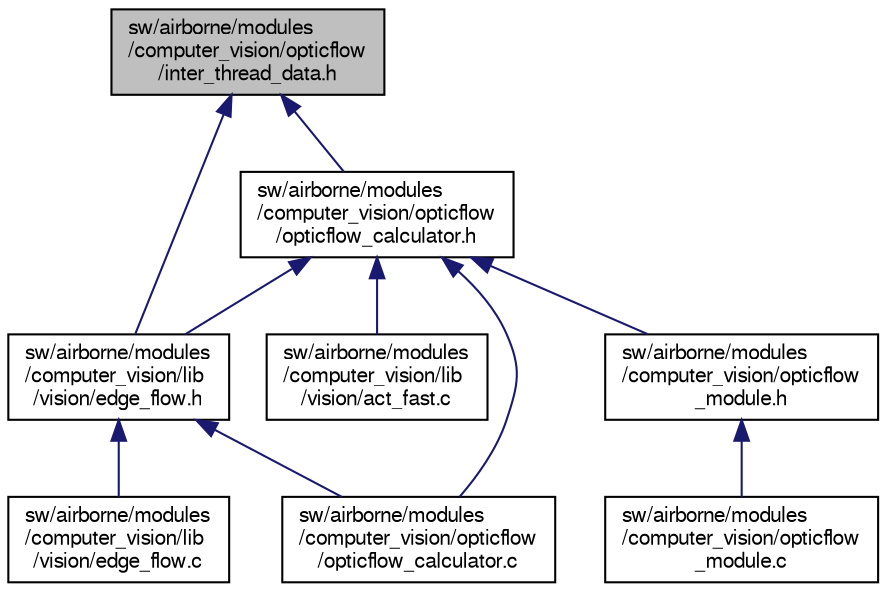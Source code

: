digraph "sw/airborne/modules/computer_vision/opticflow/inter_thread_data.h"
{
  edge [fontname="FreeSans",fontsize="10",labelfontname="FreeSans",labelfontsize="10"];
  node [fontname="FreeSans",fontsize="10",shape=record];
  Node1 [label="sw/airborne/modules\l/computer_vision/opticflow\l/inter_thread_data.h",height=0.2,width=0.4,color="black", fillcolor="grey75", style="filled", fontcolor="black"];
  Node1 -> Node2 [dir="back",color="midnightblue",fontsize="10",style="solid",fontname="FreeSans"];
  Node2 [label="sw/airborne/modules\l/computer_vision/opticflow\l/opticflow_calculator.h",height=0.2,width=0.4,color="black", fillcolor="white", style="filled",URL="$opticflow__calculator_8h.html",tooltip="Calculate velocity from optic flow. "];
  Node2 -> Node3 [dir="back",color="midnightblue",fontsize="10",style="solid",fontname="FreeSans"];
  Node3 [label="sw/airborne/modules\l/computer_vision/lib\l/vision/act_fast.c",height=0.2,width=0.4,color="black", fillcolor="white", style="filled",URL="$act__fast_8c.html",tooltip="Finds corners in an image by actively scanning the image. "];
  Node2 -> Node4 [dir="back",color="midnightblue",fontsize="10",style="solid",fontname="FreeSans"];
  Node4 [label="sw/airborne/modules\l/computer_vision/lib\l/vision/edge_flow.h",height=0.2,width=0.4,color="black", fillcolor="white", style="filled",URL="$edge__flow_8h.html",tooltip="calculate optical flow with EdgeFlow "];
  Node4 -> Node5 [dir="back",color="midnightblue",fontsize="10",style="solid",fontname="FreeSans"];
  Node5 [label="sw/airborne/modules\l/computer_vision/lib\l/vision/edge_flow.c",height=0.2,width=0.4,color="black", fillcolor="white", style="filled",URL="$edge__flow_8c.html",tooltip="calculate optical flow with EdgeFlow "];
  Node4 -> Node6 [dir="back",color="midnightblue",fontsize="10",style="solid",fontname="FreeSans"];
  Node6 [label="sw/airborne/modules\l/computer_vision/opticflow\l/opticflow_calculator.c",height=0.2,width=0.4,color="black", fillcolor="white", style="filled",URL="$opticflow__calculator_8c.html",tooltip="Estimate velocity from optic flow. "];
  Node2 -> Node6 [dir="back",color="midnightblue",fontsize="10",style="solid",fontname="FreeSans"];
  Node2 -> Node7 [dir="back",color="midnightblue",fontsize="10",style="solid",fontname="FreeSans"];
  Node7 [label="sw/airborne/modules\l/computer_vision/opticflow\l_module.h",height=0.2,width=0.4,color="black", fillcolor="white", style="filled",URL="$opticflow__module_8h.html",tooltip="optical-flow calculation for Parrot Drones "];
  Node7 -> Node8 [dir="back",color="midnightblue",fontsize="10",style="solid",fontname="FreeSans"];
  Node8 [label="sw/airborne/modules\l/computer_vision/opticflow\l_module.c",height=0.2,width=0.4,color="black", fillcolor="white", style="filled",URL="$opticflow__module_8c.html",tooltip="Optical-flow estimation module. "];
  Node1 -> Node4 [dir="back",color="midnightblue",fontsize="10",style="solid",fontname="FreeSans"];
}
